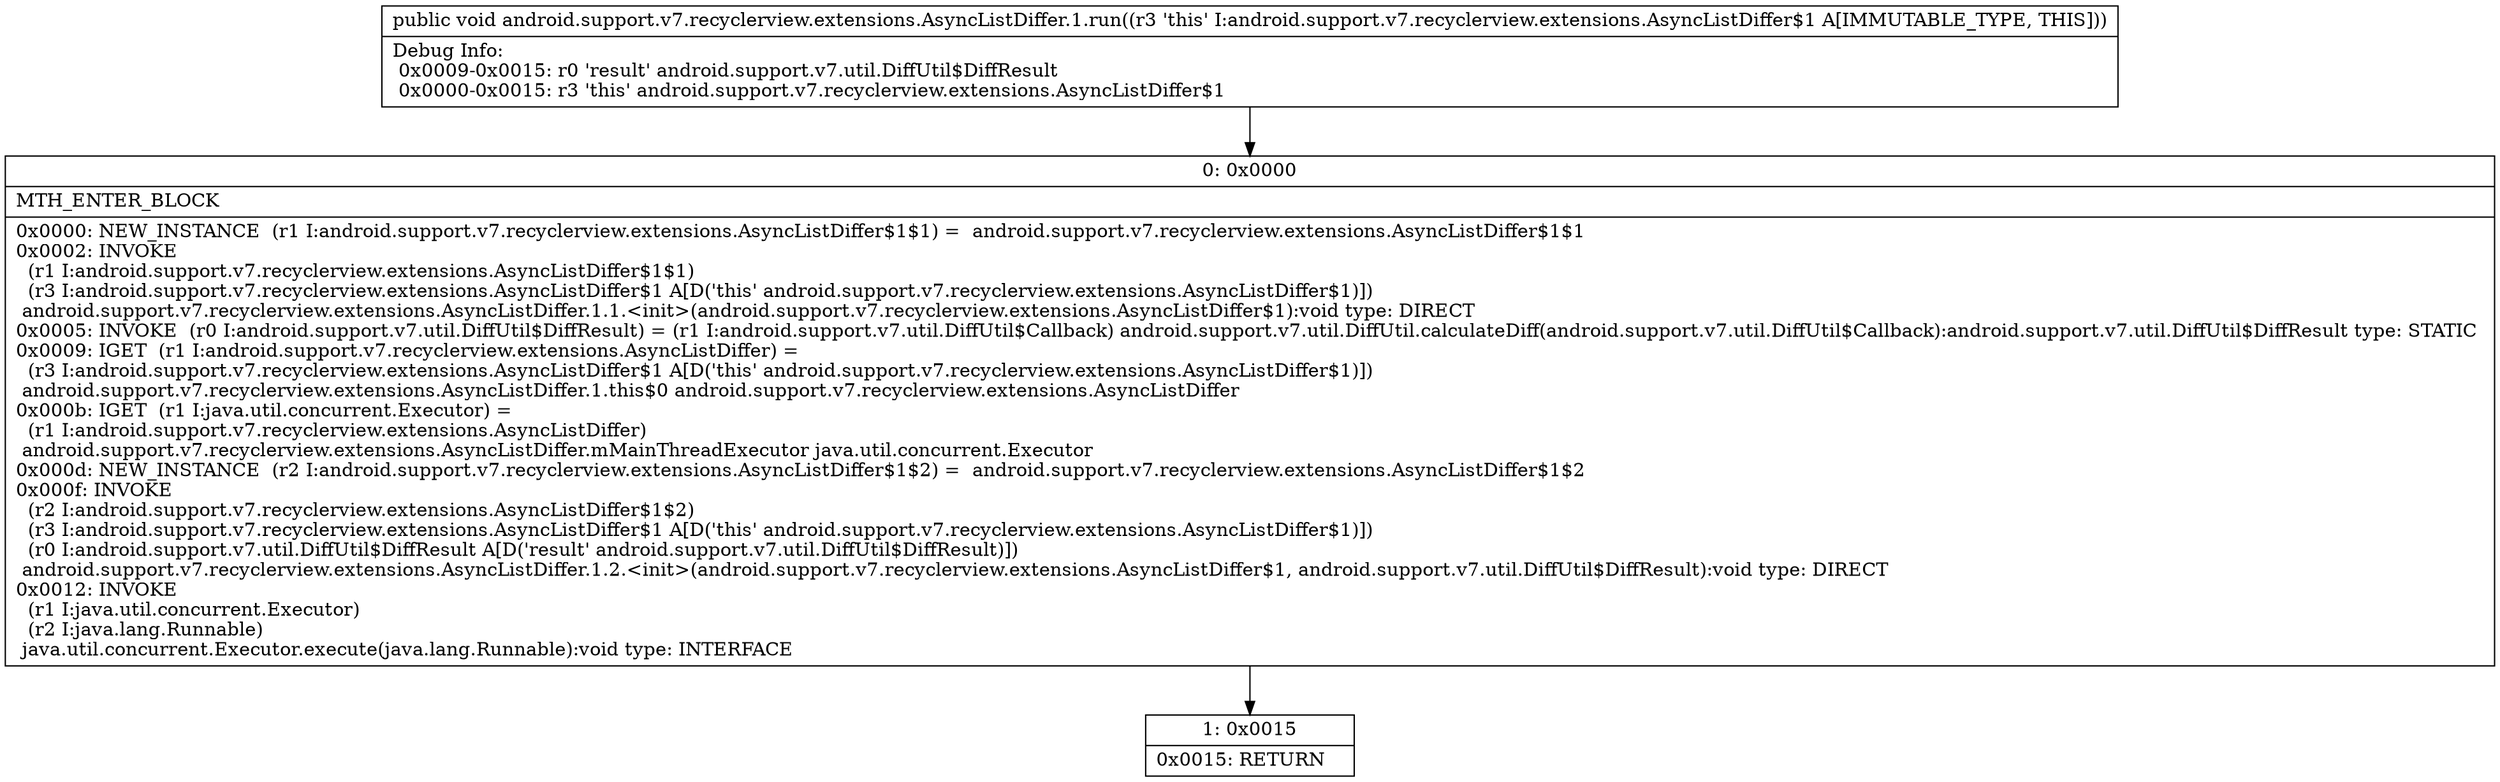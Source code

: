 digraph "CFG forandroid.support.v7.recyclerview.extensions.AsyncListDiffer.1.run()V" {
Node_0 [shape=record,label="{0\:\ 0x0000|MTH_ENTER_BLOCK\l|0x0000: NEW_INSTANCE  (r1 I:android.support.v7.recyclerview.extensions.AsyncListDiffer$1$1) =  android.support.v7.recyclerview.extensions.AsyncListDiffer$1$1 \l0x0002: INVOKE  \l  (r1 I:android.support.v7.recyclerview.extensions.AsyncListDiffer$1$1)\l  (r3 I:android.support.v7.recyclerview.extensions.AsyncListDiffer$1 A[D('this' android.support.v7.recyclerview.extensions.AsyncListDiffer$1)])\l android.support.v7.recyclerview.extensions.AsyncListDiffer.1.1.\<init\>(android.support.v7.recyclerview.extensions.AsyncListDiffer$1):void type: DIRECT \l0x0005: INVOKE  (r0 I:android.support.v7.util.DiffUtil$DiffResult) = (r1 I:android.support.v7.util.DiffUtil$Callback) android.support.v7.util.DiffUtil.calculateDiff(android.support.v7.util.DiffUtil$Callback):android.support.v7.util.DiffUtil$DiffResult type: STATIC \l0x0009: IGET  (r1 I:android.support.v7.recyclerview.extensions.AsyncListDiffer) = \l  (r3 I:android.support.v7.recyclerview.extensions.AsyncListDiffer$1 A[D('this' android.support.v7.recyclerview.extensions.AsyncListDiffer$1)])\l android.support.v7.recyclerview.extensions.AsyncListDiffer.1.this$0 android.support.v7.recyclerview.extensions.AsyncListDiffer \l0x000b: IGET  (r1 I:java.util.concurrent.Executor) = \l  (r1 I:android.support.v7.recyclerview.extensions.AsyncListDiffer)\l android.support.v7.recyclerview.extensions.AsyncListDiffer.mMainThreadExecutor java.util.concurrent.Executor \l0x000d: NEW_INSTANCE  (r2 I:android.support.v7.recyclerview.extensions.AsyncListDiffer$1$2) =  android.support.v7.recyclerview.extensions.AsyncListDiffer$1$2 \l0x000f: INVOKE  \l  (r2 I:android.support.v7.recyclerview.extensions.AsyncListDiffer$1$2)\l  (r3 I:android.support.v7.recyclerview.extensions.AsyncListDiffer$1 A[D('this' android.support.v7.recyclerview.extensions.AsyncListDiffer$1)])\l  (r0 I:android.support.v7.util.DiffUtil$DiffResult A[D('result' android.support.v7.util.DiffUtil$DiffResult)])\l android.support.v7.recyclerview.extensions.AsyncListDiffer.1.2.\<init\>(android.support.v7.recyclerview.extensions.AsyncListDiffer$1, android.support.v7.util.DiffUtil$DiffResult):void type: DIRECT \l0x0012: INVOKE  \l  (r1 I:java.util.concurrent.Executor)\l  (r2 I:java.lang.Runnable)\l java.util.concurrent.Executor.execute(java.lang.Runnable):void type: INTERFACE \l}"];
Node_1 [shape=record,label="{1\:\ 0x0015|0x0015: RETURN   \l}"];
MethodNode[shape=record,label="{public void android.support.v7.recyclerview.extensions.AsyncListDiffer.1.run((r3 'this' I:android.support.v7.recyclerview.extensions.AsyncListDiffer$1 A[IMMUTABLE_TYPE, THIS]))  | Debug Info:\l  0x0009\-0x0015: r0 'result' android.support.v7.util.DiffUtil$DiffResult\l  0x0000\-0x0015: r3 'this' android.support.v7.recyclerview.extensions.AsyncListDiffer$1\l}"];
MethodNode -> Node_0;
Node_0 -> Node_1;
}

